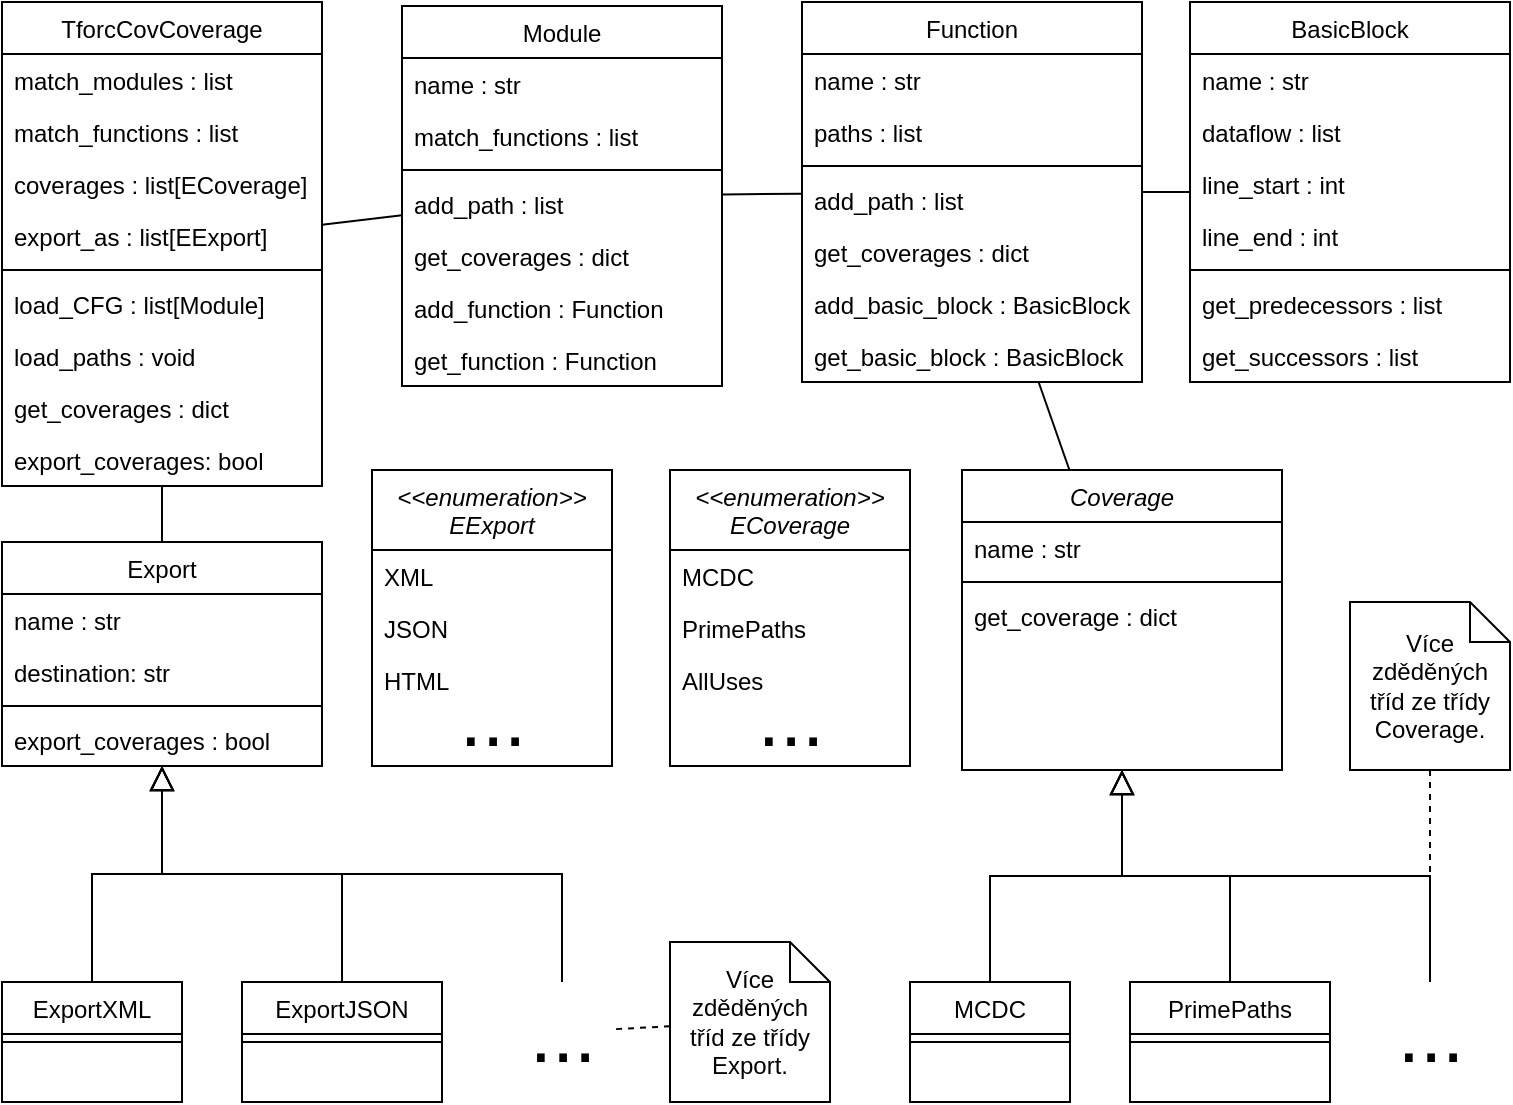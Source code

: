 <mxfile version="16.4.5" type="github">
  <diagram id="C5RBs43oDa-KdzZeNtuy" name="Page-1">
    <mxGraphModel dx="2012" dy="635" grid="1" gridSize="10" guides="1" tooltips="1" connect="1" arrows="1" fold="0" page="1" pageScale="1" pageWidth="827" pageHeight="1169" math="0" shadow="0">
      <root>
        <mxCell id="WIyWlLk6GJQsqaUBKTNV-0" />
        <mxCell id="WIyWlLk6GJQsqaUBKTNV-1" parent="WIyWlLk6GJQsqaUBKTNV-0" />
        <mxCell id="zkfFHV4jXpPFQw0GAbJ--0" value="Coverage" style="swimlane;fontStyle=2;align=center;verticalAlign=top;childLayout=stackLayout;horizontal=1;startSize=26;horizontalStack=0;resizeParent=1;resizeLast=0;collapsible=1;marginBottom=0;rounded=0;shadow=0;strokeWidth=1;" parent="WIyWlLk6GJQsqaUBKTNV-1" vertex="1">
          <mxGeometry x="300" y="254" width="160" height="150" as="geometry">
            <mxRectangle x="230" y="140" width="160" height="26" as="alternateBounds" />
          </mxGeometry>
        </mxCell>
        <mxCell id="zkfFHV4jXpPFQw0GAbJ--1" value="name : str" style="text;align=left;verticalAlign=top;spacingLeft=4;spacingRight=4;overflow=hidden;rotatable=0;points=[[0,0.5],[1,0.5]];portConstraint=eastwest;" parent="zkfFHV4jXpPFQw0GAbJ--0" vertex="1">
          <mxGeometry y="26" width="160" height="26" as="geometry" />
        </mxCell>
        <mxCell id="zkfFHV4jXpPFQw0GAbJ--4" value="" style="line;html=1;strokeWidth=1;align=left;verticalAlign=middle;spacingTop=-1;spacingLeft=3;spacingRight=3;rotatable=0;labelPosition=right;points=[];portConstraint=eastwest;" parent="zkfFHV4jXpPFQw0GAbJ--0" vertex="1">
          <mxGeometry y="52" width="160" height="8" as="geometry" />
        </mxCell>
        <mxCell id="zkfFHV4jXpPFQw0GAbJ--5" value="get_coverage : dict" style="text;align=left;verticalAlign=top;spacingLeft=4;spacingRight=4;overflow=hidden;rotatable=0;points=[[0,0.5],[1,0.5]];portConstraint=eastwest;" parent="zkfFHV4jXpPFQw0GAbJ--0" vertex="1">
          <mxGeometry y="60" width="160" height="26" as="geometry" />
        </mxCell>
        <mxCell id="zkfFHV4jXpPFQw0GAbJ--6" value="MCDC" style="swimlane;fontStyle=0;align=center;verticalAlign=top;childLayout=stackLayout;horizontal=1;startSize=26;horizontalStack=0;resizeParent=1;resizeLast=0;collapsible=1;marginBottom=0;rounded=0;shadow=0;strokeWidth=1;" parent="WIyWlLk6GJQsqaUBKTNV-1" vertex="1">
          <mxGeometry x="274" y="510" width="80" height="60" as="geometry">
            <mxRectangle x="130" y="380" width="160" height="26" as="alternateBounds" />
          </mxGeometry>
        </mxCell>
        <mxCell id="zkfFHV4jXpPFQw0GAbJ--9" value="" style="line;html=1;strokeWidth=1;align=left;verticalAlign=middle;spacingTop=-1;spacingLeft=3;spacingRight=3;rotatable=0;labelPosition=right;points=[];portConstraint=eastwest;" parent="zkfFHV4jXpPFQw0GAbJ--6" vertex="1">
          <mxGeometry y="26" width="80" height="8" as="geometry" />
        </mxCell>
        <mxCell id="zkfFHV4jXpPFQw0GAbJ--12" value="" style="endArrow=block;endSize=10;endFill=0;shadow=0;strokeWidth=1;rounded=0;edgeStyle=elbowEdgeStyle;elbow=vertical;" parent="WIyWlLk6GJQsqaUBKTNV-1" source="zkfFHV4jXpPFQw0GAbJ--6" target="zkfFHV4jXpPFQw0GAbJ--0" edge="1">
          <mxGeometry width="160" relative="1" as="geometry">
            <mxPoint x="154" y="203" as="sourcePoint" />
            <mxPoint x="154" y="203" as="targetPoint" />
          </mxGeometry>
        </mxCell>
        <mxCell id="zkfFHV4jXpPFQw0GAbJ--13" value="PrimePaths" style="swimlane;fontStyle=0;align=center;verticalAlign=top;childLayout=stackLayout;horizontal=1;startSize=26;horizontalStack=0;resizeParent=1;resizeLast=0;collapsible=1;marginBottom=0;rounded=0;shadow=0;strokeWidth=1;" parent="WIyWlLk6GJQsqaUBKTNV-1" vertex="1">
          <mxGeometry x="384" y="510" width="100" height="60" as="geometry">
            <mxRectangle x="340" y="380" width="170" height="26" as="alternateBounds" />
          </mxGeometry>
        </mxCell>
        <mxCell id="zkfFHV4jXpPFQw0GAbJ--15" value="" style="line;html=1;strokeWidth=1;align=left;verticalAlign=middle;spacingTop=-1;spacingLeft=3;spacingRight=3;rotatable=0;labelPosition=right;points=[];portConstraint=eastwest;" parent="zkfFHV4jXpPFQw0GAbJ--13" vertex="1">
          <mxGeometry y="26" width="100" height="8" as="geometry" />
        </mxCell>
        <mxCell id="zkfFHV4jXpPFQw0GAbJ--16" value="" style="endArrow=block;endSize=10;endFill=0;shadow=0;strokeWidth=1;rounded=0;edgeStyle=elbowEdgeStyle;elbow=vertical;" parent="WIyWlLk6GJQsqaUBKTNV-1" source="zkfFHV4jXpPFQw0GAbJ--13" target="zkfFHV4jXpPFQw0GAbJ--0" edge="1">
          <mxGeometry width="160" relative="1" as="geometry">
            <mxPoint x="164" y="373" as="sourcePoint" />
            <mxPoint x="264" y="271" as="targetPoint" />
          </mxGeometry>
        </mxCell>
        <mxCell id="zkfFHV4jXpPFQw0GAbJ--17" value="Function" style="swimlane;fontStyle=0;align=center;verticalAlign=top;childLayout=stackLayout;horizontal=1;startSize=26;horizontalStack=0;resizeParent=1;resizeLast=0;collapsible=1;marginBottom=0;rounded=0;shadow=0;strokeWidth=1;" parent="WIyWlLk6GJQsqaUBKTNV-1" vertex="1">
          <mxGeometry x="220" y="20" width="170" height="190" as="geometry">
            <mxRectangle x="550" y="140" width="160" height="26" as="alternateBounds" />
          </mxGeometry>
        </mxCell>
        <mxCell id="zkfFHV4jXpPFQw0GAbJ--18" value="name : str" style="text;align=left;verticalAlign=top;spacingLeft=4;spacingRight=4;overflow=hidden;rotatable=0;points=[[0,0.5],[1,0.5]];portConstraint=eastwest;" parent="zkfFHV4jXpPFQw0GAbJ--17" vertex="1">
          <mxGeometry y="26" width="170" height="26" as="geometry" />
        </mxCell>
        <mxCell id="zkfFHV4jXpPFQw0GAbJ--19" value="paths : list" style="text;align=left;verticalAlign=top;spacingLeft=4;spacingRight=4;overflow=hidden;rotatable=0;points=[[0,0.5],[1,0.5]];portConstraint=eastwest;rounded=0;shadow=0;html=0;" parent="zkfFHV4jXpPFQw0GAbJ--17" vertex="1">
          <mxGeometry y="52" width="170" height="26" as="geometry" />
        </mxCell>
        <mxCell id="zkfFHV4jXpPFQw0GAbJ--23" value="" style="line;html=1;strokeWidth=1;align=left;verticalAlign=middle;spacingTop=-1;spacingLeft=3;spacingRight=3;rotatable=0;labelPosition=right;points=[];portConstraint=eastwest;" parent="zkfFHV4jXpPFQw0GAbJ--17" vertex="1">
          <mxGeometry y="78" width="170" height="8" as="geometry" />
        </mxCell>
        <mxCell id="qtI9qbkPafR-zwrFqNp3-36" value="add_path : list" style="text;align=left;verticalAlign=top;spacingLeft=4;spacingRight=4;overflow=hidden;rotatable=0;points=[[0,0.5],[1,0.5]];portConstraint=eastwest;" vertex="1" parent="zkfFHV4jXpPFQw0GAbJ--17">
          <mxGeometry y="86" width="170" height="26" as="geometry" />
        </mxCell>
        <mxCell id="zkfFHV4jXpPFQw0GAbJ--25" value="get_coverages : dict" style="text;align=left;verticalAlign=top;spacingLeft=4;spacingRight=4;overflow=hidden;rotatable=0;points=[[0,0.5],[1,0.5]];portConstraint=eastwest;" parent="zkfFHV4jXpPFQw0GAbJ--17" vertex="1">
          <mxGeometry y="112" width="170" height="26" as="geometry" />
        </mxCell>
        <mxCell id="qtI9qbkPafR-zwrFqNp3-59" value="add_basic_block : BasicBlock" style="text;align=left;verticalAlign=top;spacingLeft=4;spacingRight=4;overflow=hidden;rotatable=0;points=[[0,0.5],[1,0.5]];portConstraint=eastwest;" vertex="1" parent="zkfFHV4jXpPFQw0GAbJ--17">
          <mxGeometry y="138" width="170" height="26" as="geometry" />
        </mxCell>
        <mxCell id="qtI9qbkPafR-zwrFqNp3-62" value="get_basic_block : BasicBlock" style="text;align=left;verticalAlign=top;spacingLeft=4;spacingRight=4;overflow=hidden;rotatable=0;points=[[0,0.5],[1,0.5]];portConstraint=eastwest;" vertex="1" parent="zkfFHV4jXpPFQw0GAbJ--17">
          <mxGeometry y="164" width="170" height="26" as="geometry" />
        </mxCell>
        <mxCell id="v6pLrtbxLgFi8cf2hBV1-0" value="TforcCovCoverage" style="swimlane;fontStyle=0;align=center;verticalAlign=top;childLayout=stackLayout;horizontal=1;startSize=26;horizontalStack=0;resizeParent=1;resizeLast=0;collapsible=1;marginBottom=0;rounded=0;shadow=0;strokeWidth=1;" parent="WIyWlLk6GJQsqaUBKTNV-1" vertex="1">
          <mxGeometry x="-180" y="20" width="160" height="242" as="geometry">
            <mxRectangle x="550" y="140" width="160" height="26" as="alternateBounds" />
          </mxGeometry>
        </mxCell>
        <mxCell id="v6pLrtbxLgFi8cf2hBV1-2" value="match_modules : list" style="text;align=left;verticalAlign=top;spacingLeft=4;spacingRight=4;overflow=hidden;rotatable=0;points=[[0,0.5],[1,0.5]];portConstraint=eastwest;rounded=0;shadow=0;html=0;" parent="v6pLrtbxLgFi8cf2hBV1-0" vertex="1">
          <mxGeometry y="26" width="160" height="26" as="geometry" />
        </mxCell>
        <mxCell id="qtI9qbkPafR-zwrFqNp3-31" value="match_functions : list" style="text;align=left;verticalAlign=top;spacingLeft=4;spacingRight=4;overflow=hidden;rotatable=0;points=[[0,0.5],[1,0.5]];portConstraint=eastwest;rounded=0;shadow=0;html=0;" vertex="1" parent="v6pLrtbxLgFi8cf2hBV1-0">
          <mxGeometry y="52" width="160" height="26" as="geometry" />
        </mxCell>
        <mxCell id="v6pLrtbxLgFi8cf2hBV1-3" value="coverages : list[ECoverage]" style="text;align=left;verticalAlign=top;spacingLeft=4;spacingRight=4;overflow=hidden;rotatable=0;points=[[0,0.5],[1,0.5]];portConstraint=eastwest;rounded=0;shadow=0;html=0;" parent="v6pLrtbxLgFi8cf2hBV1-0" vertex="1">
          <mxGeometry y="78" width="160" height="26" as="geometry" />
        </mxCell>
        <mxCell id="v6pLrtbxLgFi8cf2hBV1-1" value="export_as : list[EExport]" style="text;align=left;verticalAlign=top;spacingLeft=4;spacingRight=4;overflow=hidden;rotatable=0;points=[[0,0.5],[1,0.5]];portConstraint=eastwest;" parent="v6pLrtbxLgFi8cf2hBV1-0" vertex="1">
          <mxGeometry y="104" width="160" height="26" as="geometry" />
        </mxCell>
        <mxCell id="v6pLrtbxLgFi8cf2hBV1-6" value="" style="line;html=1;strokeWidth=1;align=left;verticalAlign=middle;spacingTop=-1;spacingLeft=3;spacingRight=3;rotatable=0;labelPosition=right;points=[];portConstraint=eastwest;" parent="v6pLrtbxLgFi8cf2hBV1-0" vertex="1">
          <mxGeometry y="130" width="160" height="8" as="geometry" />
        </mxCell>
        <mxCell id="qtI9qbkPafR-zwrFqNp3-33" value="load_CFG : list[Module]" style="text;align=left;verticalAlign=top;spacingLeft=4;spacingRight=4;overflow=hidden;rotatable=0;points=[[0,0.5],[1,0.5]];portConstraint=eastwest;" vertex="1" parent="v6pLrtbxLgFi8cf2hBV1-0">
          <mxGeometry y="138" width="160" height="26" as="geometry" />
        </mxCell>
        <mxCell id="qtI9qbkPafR-zwrFqNp3-34" value="load_paths : void" style="text;align=left;verticalAlign=top;spacingLeft=4;spacingRight=4;overflow=hidden;rotatable=0;points=[[0,0.5],[1,0.5]];portConstraint=eastwest;" vertex="1" parent="v6pLrtbxLgFi8cf2hBV1-0">
          <mxGeometry y="164" width="160" height="26" as="geometry" />
        </mxCell>
        <mxCell id="v6pLrtbxLgFi8cf2hBV1-8" value="get_coverages : dict" style="text;align=left;verticalAlign=top;spacingLeft=4;spacingRight=4;overflow=hidden;rotatable=0;points=[[0,0.5],[1,0.5]];portConstraint=eastwest;" parent="v6pLrtbxLgFi8cf2hBV1-0" vertex="1">
          <mxGeometry y="190" width="160" height="26" as="geometry" />
        </mxCell>
        <mxCell id="v6pLrtbxLgFi8cf2hBV1-7" value="export_coverages: bool" style="text;align=left;verticalAlign=top;spacingLeft=4;spacingRight=4;overflow=hidden;rotatable=0;points=[[0,0.5],[1,0.5]];portConstraint=eastwest;" parent="v6pLrtbxLgFi8cf2hBV1-0" vertex="1">
          <mxGeometry y="216" width="160" height="26" as="geometry" />
        </mxCell>
        <mxCell id="v6pLrtbxLgFi8cf2hBV1-9" value="Module" style="swimlane;fontStyle=0;align=center;verticalAlign=top;childLayout=stackLayout;horizontal=1;startSize=26;horizontalStack=0;resizeParent=1;resizeLast=0;collapsible=1;marginBottom=0;rounded=0;shadow=0;strokeWidth=1;" parent="WIyWlLk6GJQsqaUBKTNV-1" vertex="1">
          <mxGeometry x="20" y="22" width="160" height="190" as="geometry">
            <mxRectangle x="550" y="140" width="160" height="26" as="alternateBounds" />
          </mxGeometry>
        </mxCell>
        <mxCell id="v6pLrtbxLgFi8cf2hBV1-10" value="name : str" style="text;align=left;verticalAlign=top;spacingLeft=4;spacingRight=4;overflow=hidden;rotatable=0;points=[[0,0.5],[1,0.5]];portConstraint=eastwest;" parent="v6pLrtbxLgFi8cf2hBV1-9" vertex="1">
          <mxGeometry y="26" width="160" height="26" as="geometry" />
        </mxCell>
        <mxCell id="qtI9qbkPafR-zwrFqNp3-32" value="match_functions : list" style="text;align=left;verticalAlign=top;spacingLeft=4;spacingRight=4;overflow=hidden;rotatable=0;points=[[0,0.5],[1,0.5]];portConstraint=eastwest;rounded=0;shadow=0;html=0;" vertex="1" parent="v6pLrtbxLgFi8cf2hBV1-9">
          <mxGeometry y="52" width="160" height="26" as="geometry" />
        </mxCell>
        <mxCell id="v6pLrtbxLgFi8cf2hBV1-15" value="" style="line;html=1;strokeWidth=1;align=left;verticalAlign=middle;spacingTop=-1;spacingLeft=3;spacingRight=3;rotatable=0;labelPosition=right;points=[];portConstraint=eastwest;" parent="v6pLrtbxLgFi8cf2hBV1-9" vertex="1">
          <mxGeometry y="78" width="160" height="8" as="geometry" />
        </mxCell>
        <mxCell id="qtI9qbkPafR-zwrFqNp3-35" value="add_path : list" style="text;align=left;verticalAlign=top;spacingLeft=4;spacingRight=4;overflow=hidden;rotatable=0;points=[[0,0.5],[1,0.5]];portConstraint=eastwest;" vertex="1" parent="v6pLrtbxLgFi8cf2hBV1-9">
          <mxGeometry y="86" width="160" height="26" as="geometry" />
        </mxCell>
        <mxCell id="v6pLrtbxLgFi8cf2hBV1-17" value="get_coverages : dict" style="text;align=left;verticalAlign=top;spacingLeft=4;spacingRight=4;overflow=hidden;rotatable=0;points=[[0,0.5],[1,0.5]];portConstraint=eastwest;" parent="v6pLrtbxLgFi8cf2hBV1-9" vertex="1">
          <mxGeometry y="112" width="160" height="26" as="geometry" />
        </mxCell>
        <mxCell id="qtI9qbkPafR-zwrFqNp3-60" value="add_function : Function" style="text;align=left;verticalAlign=top;spacingLeft=4;spacingRight=4;overflow=hidden;rotatable=0;points=[[0,0.5],[1,0.5]];portConstraint=eastwest;" vertex="1" parent="v6pLrtbxLgFi8cf2hBV1-9">
          <mxGeometry y="138" width="160" height="26" as="geometry" />
        </mxCell>
        <mxCell id="qtI9qbkPafR-zwrFqNp3-58" value="get_function : Function" style="text;align=left;verticalAlign=top;spacingLeft=4;spacingRight=4;overflow=hidden;rotatable=0;points=[[0,0.5],[1,0.5]];portConstraint=eastwest;" vertex="1" parent="v6pLrtbxLgFi8cf2hBV1-9">
          <mxGeometry y="164" width="160" height="26" as="geometry" />
        </mxCell>
        <mxCell id="v6pLrtbxLgFi8cf2hBV1-18" value="BasicBlock" style="swimlane;fontStyle=0;align=center;verticalAlign=top;childLayout=stackLayout;horizontal=1;startSize=26;horizontalStack=0;resizeParent=1;resizeLast=0;collapsible=1;marginBottom=0;rounded=0;shadow=0;strokeWidth=1;" parent="WIyWlLk6GJQsqaUBKTNV-1" vertex="1">
          <mxGeometry x="414" y="20" width="160" height="190" as="geometry">
            <mxRectangle x="550" y="140" width="160" height="26" as="alternateBounds" />
          </mxGeometry>
        </mxCell>
        <mxCell id="v6pLrtbxLgFi8cf2hBV1-19" value="name : str" style="text;align=left;verticalAlign=top;spacingLeft=4;spacingRight=4;overflow=hidden;rotatable=0;points=[[0,0.5],[1,0.5]];portConstraint=eastwest;" parent="v6pLrtbxLgFi8cf2hBV1-18" vertex="1">
          <mxGeometry y="26" width="160" height="26" as="geometry" />
        </mxCell>
        <mxCell id="v6pLrtbxLgFi8cf2hBV1-20" value="dataflow : list" style="text;align=left;verticalAlign=top;spacingLeft=4;spacingRight=4;overflow=hidden;rotatable=0;points=[[0,0.5],[1,0.5]];portConstraint=eastwest;rounded=0;shadow=0;html=0;" parent="v6pLrtbxLgFi8cf2hBV1-18" vertex="1">
          <mxGeometry y="52" width="160" height="26" as="geometry" />
        </mxCell>
        <mxCell id="v6pLrtbxLgFi8cf2hBV1-21" value="line_start : int" style="text;align=left;verticalAlign=top;spacingLeft=4;spacingRight=4;overflow=hidden;rotatable=0;points=[[0,0.5],[1,0.5]];portConstraint=eastwest;rounded=0;shadow=0;html=0;" parent="v6pLrtbxLgFi8cf2hBV1-18" vertex="1">
          <mxGeometry y="78" width="160" height="26" as="geometry" />
        </mxCell>
        <mxCell id="v6pLrtbxLgFi8cf2hBV1-22" value="line_end : int" style="text;align=left;verticalAlign=top;spacingLeft=4;spacingRight=4;overflow=hidden;rotatable=0;points=[[0,0.5],[1,0.5]];portConstraint=eastwest;rounded=0;shadow=0;html=0;" parent="v6pLrtbxLgFi8cf2hBV1-18" vertex="1">
          <mxGeometry y="104" width="160" height="26" as="geometry" />
        </mxCell>
        <mxCell id="v6pLrtbxLgFi8cf2hBV1-24" value="" style="line;html=1;strokeWidth=1;align=left;verticalAlign=middle;spacingTop=-1;spacingLeft=3;spacingRight=3;rotatable=0;labelPosition=right;points=[];portConstraint=eastwest;" parent="v6pLrtbxLgFi8cf2hBV1-18" vertex="1">
          <mxGeometry y="130" width="160" height="8" as="geometry" />
        </mxCell>
        <mxCell id="qtI9qbkPafR-zwrFqNp3-57" value="get_predecessors : list" style="text;align=left;verticalAlign=top;spacingLeft=4;spacingRight=4;overflow=hidden;rotatable=0;points=[[0,0.5],[1,0.5]];portConstraint=eastwest;" vertex="1" parent="v6pLrtbxLgFi8cf2hBV1-18">
          <mxGeometry y="138" width="160" height="26" as="geometry" />
        </mxCell>
        <mxCell id="qtI9qbkPafR-zwrFqNp3-56" value="get_successors : list" style="text;align=left;verticalAlign=top;spacingLeft=4;spacingRight=4;overflow=hidden;rotatable=0;points=[[0,0.5],[1,0.5]];portConstraint=eastwest;" vertex="1" parent="v6pLrtbxLgFi8cf2hBV1-18">
          <mxGeometry y="164" width="160" height="26" as="geometry" />
        </mxCell>
        <mxCell id="v6pLrtbxLgFi8cf2hBV1-27" value="Export" style="swimlane;fontStyle=0;align=center;verticalAlign=top;childLayout=stackLayout;horizontal=1;startSize=26;horizontalStack=0;resizeParent=1;resizeLast=0;collapsible=1;marginBottom=0;rounded=0;shadow=0;strokeWidth=1;" parent="WIyWlLk6GJQsqaUBKTNV-1" vertex="1">
          <mxGeometry x="-180" y="290" width="160" height="112" as="geometry">
            <mxRectangle x="340" y="380" width="170" height="26" as="alternateBounds" />
          </mxGeometry>
        </mxCell>
        <mxCell id="v6pLrtbxLgFi8cf2hBV1-28" value="name : str" style="text;align=left;verticalAlign=top;spacingLeft=4;spacingRight=4;overflow=hidden;rotatable=0;points=[[0,0.5],[1,0.5]];portConstraint=eastwest;" parent="v6pLrtbxLgFi8cf2hBV1-27" vertex="1">
          <mxGeometry y="26" width="160" height="26" as="geometry" />
        </mxCell>
        <mxCell id="qtI9qbkPafR-zwrFqNp3-40" value="destination: str" style="text;align=left;verticalAlign=top;spacingLeft=4;spacingRight=4;overflow=hidden;rotatable=0;points=[[0,0.5],[1,0.5]];portConstraint=eastwest;" vertex="1" parent="v6pLrtbxLgFi8cf2hBV1-27">
          <mxGeometry y="52" width="160" height="26" as="geometry" />
        </mxCell>
        <mxCell id="v6pLrtbxLgFi8cf2hBV1-29" value="" style="line;html=1;strokeWidth=1;align=left;verticalAlign=middle;spacingTop=-1;spacingLeft=3;spacingRight=3;rotatable=0;labelPosition=right;points=[];portConstraint=eastwest;" parent="v6pLrtbxLgFi8cf2hBV1-27" vertex="1">
          <mxGeometry y="78" width="160" height="8" as="geometry" />
        </mxCell>
        <mxCell id="qtI9qbkPafR-zwrFqNp3-25" value="export_coverages : bool" style="text;align=left;verticalAlign=top;spacingLeft=4;spacingRight=4;overflow=hidden;rotatable=0;points=[[0,0.5],[1,0.5]];portConstraint=eastwest;" vertex="1" parent="v6pLrtbxLgFi8cf2hBV1-27">
          <mxGeometry y="86" width="160" height="26" as="geometry" />
        </mxCell>
        <mxCell id="v6pLrtbxLgFi8cf2hBV1-30" value="" style="endArrow=block;endSize=10;endFill=0;shadow=0;strokeWidth=1;rounded=0;edgeStyle=elbowEdgeStyle;elbow=vertical;" parent="WIyWlLk6GJQsqaUBKTNV-1" source="v6pLrtbxLgFi8cf2hBV1-31" target="v6pLrtbxLgFi8cf2hBV1-27" edge="1">
          <mxGeometry width="160" relative="1" as="geometry">
            <mxPoint x="100" y="516" as="sourcePoint" />
            <mxPoint x="180" y="428" as="targetPoint" />
          </mxGeometry>
        </mxCell>
        <mxCell id="v6pLrtbxLgFi8cf2hBV1-31" value="ExportXML" style="swimlane;fontStyle=0;align=center;verticalAlign=top;childLayout=stackLayout;horizontal=1;startSize=26;horizontalStack=0;resizeParent=1;resizeLast=0;collapsible=1;marginBottom=0;rounded=0;shadow=0;strokeWidth=1;" parent="WIyWlLk6GJQsqaUBKTNV-1" vertex="1">
          <mxGeometry x="-180" y="510" width="90" height="60" as="geometry">
            <mxRectangle x="340" y="380" width="170" height="26" as="alternateBounds" />
          </mxGeometry>
        </mxCell>
        <mxCell id="v6pLrtbxLgFi8cf2hBV1-33" value="" style="line;html=1;strokeWidth=1;align=left;verticalAlign=middle;spacingTop=-1;spacingLeft=3;spacingRight=3;rotatable=0;labelPosition=right;points=[];portConstraint=eastwest;" parent="v6pLrtbxLgFi8cf2hBV1-31" vertex="1">
          <mxGeometry y="26" width="90" height="8" as="geometry" />
        </mxCell>
        <mxCell id="qtI9qbkPafR-zwrFqNp3-0" value="ExportJSON" style="swimlane;fontStyle=0;align=center;verticalAlign=top;childLayout=stackLayout;horizontal=1;startSize=26;horizontalStack=0;resizeParent=1;resizeLast=0;collapsible=1;marginBottom=0;rounded=0;shadow=0;strokeWidth=1;" vertex="1" parent="WIyWlLk6GJQsqaUBKTNV-1">
          <mxGeometry x="-60" y="510" width="100" height="60" as="geometry">
            <mxRectangle x="340" y="380" width="170" height="26" as="alternateBounds" />
          </mxGeometry>
        </mxCell>
        <mxCell id="qtI9qbkPafR-zwrFqNp3-2" value="" style="line;html=1;strokeWidth=1;align=left;verticalAlign=middle;spacingTop=-1;spacingLeft=3;spacingRight=3;rotatable=0;labelPosition=right;points=[];portConstraint=eastwest;" vertex="1" parent="qtI9qbkPafR-zwrFqNp3-0">
          <mxGeometry y="26" width="100" height="8" as="geometry" />
        </mxCell>
        <mxCell id="qtI9qbkPafR-zwrFqNp3-3" value="" style="endArrow=block;endSize=10;endFill=0;shadow=0;strokeWidth=1;rounded=0;edgeStyle=elbowEdgeStyle;elbow=vertical;" edge="1" parent="WIyWlLk6GJQsqaUBKTNV-1" source="qtI9qbkPafR-zwrFqNp3-0" target="v6pLrtbxLgFi8cf2hBV1-27">
          <mxGeometry width="160" relative="1" as="geometry">
            <mxPoint x="130" y="460" as="sourcePoint" />
            <mxPoint x="130" y="370" as="targetPoint" />
          </mxGeometry>
        </mxCell>
        <mxCell id="qtI9qbkPafR-zwrFqNp3-14" value="" style="endArrow=block;endSize=10;endFill=0;shadow=0;strokeWidth=1;rounded=0;edgeStyle=elbowEdgeStyle;elbow=vertical;" edge="1" parent="WIyWlLk6GJQsqaUBKTNV-1" source="qtI9qbkPafR-zwrFqNp3-37" target="zkfFHV4jXpPFQw0GAbJ--0">
          <mxGeometry width="160" relative="1" as="geometry">
            <mxPoint x="684" y="510" as="sourcePoint" />
            <mxPoint x="484" y="438" as="targetPoint" />
          </mxGeometry>
        </mxCell>
        <mxCell id="qtI9qbkPafR-zwrFqNp3-16" value="" style="endArrow=none;html=1;rounded=0;" edge="1" parent="WIyWlLk6GJQsqaUBKTNV-1" source="v6pLrtbxLgFi8cf2hBV1-27" target="v6pLrtbxLgFi8cf2hBV1-0">
          <mxGeometry width="50" height="50" relative="1" as="geometry">
            <mxPoint x="130" y="440" as="sourcePoint" />
            <mxPoint x="180" y="390" as="targetPoint" />
          </mxGeometry>
        </mxCell>
        <mxCell id="qtI9qbkPafR-zwrFqNp3-18" value="" style="endArrow=none;html=1;rounded=0;" edge="1" parent="WIyWlLk6GJQsqaUBKTNV-1" source="v6pLrtbxLgFi8cf2hBV1-0" target="v6pLrtbxLgFi8cf2hBV1-9">
          <mxGeometry width="50" height="50" relative="1" as="geometry">
            <mxPoint x="-90" y="300" as="sourcePoint" />
            <mxPoint x="-90" y="246" as="targetPoint" />
          </mxGeometry>
        </mxCell>
        <mxCell id="qtI9qbkPafR-zwrFqNp3-19" value="" style="endArrow=none;html=1;rounded=0;" edge="1" parent="WIyWlLk6GJQsqaUBKTNV-1" source="v6pLrtbxLgFi8cf2hBV1-9" target="zkfFHV4jXpPFQw0GAbJ--17">
          <mxGeometry width="50" height="50" relative="1" as="geometry">
            <mxPoint x="-10" y="138" as="sourcePoint" />
            <mxPoint x="60" y="138" as="targetPoint" />
          </mxGeometry>
        </mxCell>
        <mxCell id="qtI9qbkPafR-zwrFqNp3-20" value="" style="endArrow=none;html=1;rounded=0;" edge="1" parent="WIyWlLk6GJQsqaUBKTNV-1" source="zkfFHV4jXpPFQw0GAbJ--17" target="v6pLrtbxLgFi8cf2hBV1-18">
          <mxGeometry width="50" height="50" relative="1" as="geometry">
            <mxPoint x="-120" y="148" as="sourcePoint" />
            <mxPoint x="-50" y="148" as="targetPoint" />
          </mxGeometry>
        </mxCell>
        <mxCell id="qtI9qbkPafR-zwrFqNp3-23" value="" style="endArrow=none;html=1;rounded=0;" edge="1" parent="WIyWlLk6GJQsqaUBKTNV-1" source="zkfFHV4jXpPFQw0GAbJ--0" target="zkfFHV4jXpPFQw0GAbJ--17">
          <mxGeometry width="50" height="50" relative="1" as="geometry">
            <mxPoint x="120" y="160" as="sourcePoint" />
            <mxPoint x="250" y="160" as="targetPoint" />
          </mxGeometry>
        </mxCell>
        <mxCell id="qtI9qbkPafR-zwrFqNp3-26" value="" style="endArrow=block;endSize=10;endFill=0;shadow=0;strokeWidth=1;rounded=0;edgeStyle=elbowEdgeStyle;elbow=vertical;" edge="1" parent="WIyWlLk6GJQsqaUBKTNV-1" source="qtI9qbkPafR-zwrFqNp3-53" target="v6pLrtbxLgFi8cf2hBV1-27">
          <mxGeometry width="160" relative="1" as="geometry">
            <mxPoint x="120" y="510" as="sourcePoint" />
            <mxPoint x="-90" y="386" as="targetPoint" />
          </mxGeometry>
        </mxCell>
        <mxCell id="qtI9qbkPafR-zwrFqNp3-27" value="Více zděděných tříd ze třídy Coverage." style="shape=note;size=20;whiteSpace=wrap;html=1;" vertex="1" parent="WIyWlLk6GJQsqaUBKTNV-1">
          <mxGeometry x="494" y="320" width="80" height="84" as="geometry" />
        </mxCell>
        <mxCell id="qtI9qbkPafR-zwrFqNp3-37" value="..." style="text;html=1;resizable=0;autosize=1;align=center;verticalAlign=middle;points=[];fillColor=none;strokeColor=none;rounded=0;fontSize=40;" vertex="1" parent="WIyWlLk6GJQsqaUBKTNV-1">
          <mxGeometry x="509" y="510" width="50" height="50" as="geometry" />
        </mxCell>
        <mxCell id="qtI9qbkPafR-zwrFqNp3-39" value="" style="endArrow=none;dashed=1;html=1;rounded=0;fontSize=40;" edge="1" parent="WIyWlLk6GJQsqaUBKTNV-1" source="qtI9qbkPafR-zwrFqNp3-27" target="qtI9qbkPafR-zwrFqNp3-37">
          <mxGeometry width="50" height="50" relative="1" as="geometry">
            <mxPoint x="344" y="410" as="sourcePoint" />
            <mxPoint x="394" y="360" as="targetPoint" />
          </mxGeometry>
        </mxCell>
        <mxCell id="qtI9qbkPafR-zwrFqNp3-41" value="&lt;&lt;enumeration&gt;&gt;&#xa;ECoverage" style="swimlane;fontStyle=2;align=center;verticalAlign=top;childLayout=stackLayout;horizontal=1;startSize=40;horizontalStack=0;resizeParent=1;resizeLast=0;collapsible=1;marginBottom=0;rounded=0;shadow=0;strokeWidth=1;" vertex="1" parent="WIyWlLk6GJQsqaUBKTNV-1">
          <mxGeometry x="154" y="254" width="120" height="148" as="geometry">
            <mxRectangle x="230" y="140" width="160" height="26" as="alternateBounds" />
          </mxGeometry>
        </mxCell>
        <mxCell id="qtI9qbkPafR-zwrFqNp3-42" value="MCDC" style="text;align=left;verticalAlign=top;spacingLeft=4;spacingRight=4;overflow=hidden;rotatable=0;points=[[0,0.5],[1,0.5]];portConstraint=eastwest;" vertex="1" parent="qtI9qbkPafR-zwrFqNp3-41">
          <mxGeometry y="40" width="120" height="26" as="geometry" />
        </mxCell>
        <mxCell id="qtI9qbkPafR-zwrFqNp3-45" value="PrimePaths" style="text;align=left;verticalAlign=top;spacingLeft=4;spacingRight=4;overflow=hidden;rotatable=0;points=[[0,0.5],[1,0.5]];portConstraint=eastwest;" vertex="1" parent="qtI9qbkPafR-zwrFqNp3-41">
          <mxGeometry y="66" width="120" height="26" as="geometry" />
        </mxCell>
        <mxCell id="qtI9qbkPafR-zwrFqNp3-46" value="AllUses" style="text;align=left;verticalAlign=top;spacingLeft=4;spacingRight=4;overflow=hidden;rotatable=0;points=[[0,0.5],[1,0.5]];portConstraint=eastwest;" vertex="1" parent="qtI9qbkPafR-zwrFqNp3-41">
          <mxGeometry y="92" width="120" height="26" as="geometry" />
        </mxCell>
        <mxCell id="qtI9qbkPafR-zwrFqNp3-51" value="..." style="text;html=1;resizable=0;autosize=1;align=center;verticalAlign=middle;points=[];fillColor=none;strokeColor=none;rounded=0;fontSize=40;spacingTop=-20;" vertex="1" parent="qtI9qbkPafR-zwrFqNp3-41">
          <mxGeometry y="118" width="120" height="30" as="geometry" />
        </mxCell>
        <mxCell id="qtI9qbkPafR-zwrFqNp3-47" value="&lt;&lt;enumeration&gt;&gt;&#xa;EExport" style="swimlane;fontStyle=2;align=center;verticalAlign=top;childLayout=stackLayout;horizontal=1;startSize=40;horizontalStack=0;resizeParent=1;resizeLast=0;collapsible=1;marginBottom=0;rounded=0;shadow=0;strokeWidth=1;" vertex="1" parent="WIyWlLk6GJQsqaUBKTNV-1">
          <mxGeometry x="5" y="254" width="120" height="148" as="geometry">
            <mxRectangle x="230" y="140" width="160" height="26" as="alternateBounds" />
          </mxGeometry>
        </mxCell>
        <mxCell id="qtI9qbkPafR-zwrFqNp3-48" value="XML" style="text;align=left;verticalAlign=top;spacingLeft=4;spacingRight=4;overflow=hidden;rotatable=0;points=[[0,0.5],[1,0.5]];portConstraint=eastwest;" vertex="1" parent="qtI9qbkPafR-zwrFqNp3-47">
          <mxGeometry y="40" width="120" height="26" as="geometry" />
        </mxCell>
        <mxCell id="qtI9qbkPafR-zwrFqNp3-49" value="JSON" style="text;align=left;verticalAlign=top;spacingLeft=4;spacingRight=4;overflow=hidden;rotatable=0;points=[[0,0.5],[1,0.5]];portConstraint=eastwest;" vertex="1" parent="qtI9qbkPafR-zwrFqNp3-47">
          <mxGeometry y="66" width="120" height="26" as="geometry" />
        </mxCell>
        <mxCell id="qtI9qbkPafR-zwrFqNp3-50" value="HTML" style="text;align=left;verticalAlign=top;spacingLeft=4;spacingRight=4;overflow=hidden;rotatable=0;points=[[0,0.5],[1,0.5]];portConstraint=eastwest;" vertex="1" parent="qtI9qbkPafR-zwrFqNp3-47">
          <mxGeometry y="92" width="120" height="26" as="geometry" />
        </mxCell>
        <mxCell id="qtI9qbkPafR-zwrFqNp3-52" value="..." style="text;html=1;resizable=0;autosize=1;align=center;verticalAlign=middle;points=[];fillColor=none;strokeColor=none;rounded=0;fontSize=40;spacingTop=-20;" vertex="1" parent="qtI9qbkPafR-zwrFqNp3-47">
          <mxGeometry y="118" width="120" height="30" as="geometry" />
        </mxCell>
        <mxCell id="qtI9qbkPafR-zwrFqNp3-53" value="..." style="text;html=1;resizable=0;autosize=1;align=center;verticalAlign=middle;points=[];fillColor=none;strokeColor=none;rounded=0;fontSize=40;" vertex="1" parent="WIyWlLk6GJQsqaUBKTNV-1">
          <mxGeometry x="75" y="510" width="50" height="50" as="geometry" />
        </mxCell>
        <mxCell id="qtI9qbkPafR-zwrFqNp3-54" value="Více zděděných tříd ze třídy Export." style="shape=note;size=20;whiteSpace=wrap;html=1;" vertex="1" parent="WIyWlLk6GJQsqaUBKTNV-1">
          <mxGeometry x="154" y="490" width="80" height="80" as="geometry" />
        </mxCell>
        <mxCell id="qtI9qbkPafR-zwrFqNp3-55" value="" style="endArrow=none;dashed=1;html=1;rounded=0;fontSize=40;" edge="1" parent="WIyWlLk6GJQsqaUBKTNV-1" source="qtI9qbkPafR-zwrFqNp3-54" target="qtI9qbkPafR-zwrFqNp3-53">
          <mxGeometry width="50" height="50" relative="1" as="geometry">
            <mxPoint x="544" y="453" as="sourcePoint" />
            <mxPoint x="544" y="520" as="targetPoint" />
          </mxGeometry>
        </mxCell>
      </root>
    </mxGraphModel>
  </diagram>
</mxfile>
